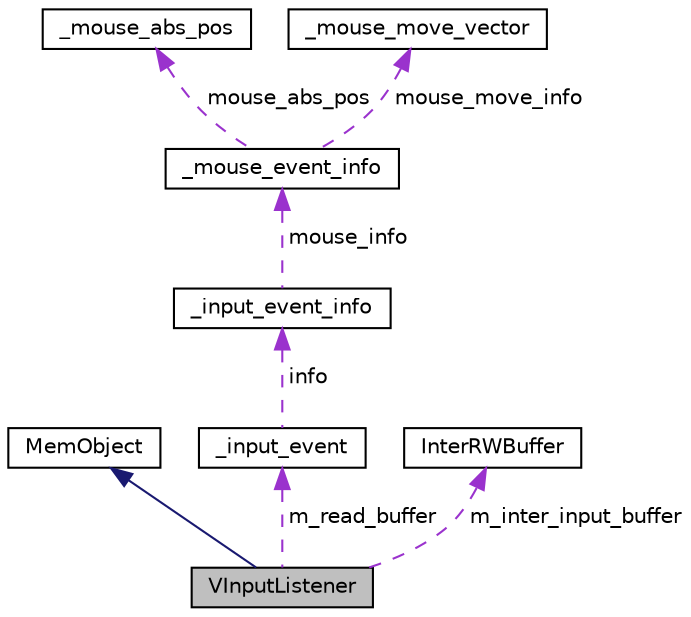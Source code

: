 digraph "VInputListener"
{
  edge [fontname="Helvetica",fontsize="10",labelfontname="Helvetica",labelfontsize="10"];
  node [fontname="Helvetica",fontsize="10",shape=record];
  Node1 [label="VInputListener",height=0.2,width=0.4,color="black", fillcolor="grey75", style="filled", fontcolor="black"];
  Node2 -> Node1 [dir="back",color="midnightblue",fontsize="10",style="solid",fontname="Helvetica"];
  Node2 [label="MemObject",height=0.2,width=0.4,color="black", fillcolor="white", style="filled",URL="$class_mem_object.html"];
  Node3 -> Node1 [dir="back",color="darkorchid3",fontsize="10",style="dashed",label=" m_read_buffer" ,fontname="Helvetica"];
  Node3 [label="_input_event",height=0.2,width=0.4,color="black", fillcolor="white", style="filled",URL="$struct__input__event.html"];
  Node4 -> Node3 [dir="back",color="darkorchid3",fontsize="10",style="dashed",label=" info" ,fontname="Helvetica"];
  Node4 [label="_input_event_info",height=0.2,width=0.4,color="black", fillcolor="white", style="filled",URL="$union__input__event__info.html"];
  Node5 -> Node4 [dir="back",color="darkorchid3",fontsize="10",style="dashed",label=" mouse_info" ,fontname="Helvetica"];
  Node5 [label="_mouse_event_info",height=0.2,width=0.4,color="black", fillcolor="white", style="filled",URL="$union__mouse__event__info.html"];
  Node6 -> Node5 [dir="back",color="darkorchid3",fontsize="10",style="dashed",label=" mouse_abs_pos" ,fontname="Helvetica"];
  Node6 [label="_mouse_abs_pos",height=0.2,width=0.4,color="black", fillcolor="white", style="filled",URL="$struct__mouse__abs__pos.html"];
  Node7 -> Node5 [dir="back",color="darkorchid3",fontsize="10",style="dashed",label=" mouse_move_info" ,fontname="Helvetica"];
  Node7 [label="_mouse_move_vector",height=0.2,width=0.4,color="black", fillcolor="white", style="filled",URL="$struct__mouse__move__vector.html"];
  Node8 -> Node1 [dir="back",color="darkorchid3",fontsize="10",style="dashed",label=" m_inter_input_buffer" ,fontname="Helvetica"];
  Node8 [label="InterRWBuffer",height=0.2,width=0.4,color="black", fillcolor="white", style="filled",URL="$struct_inter_r_w_buffer.html"];
}
